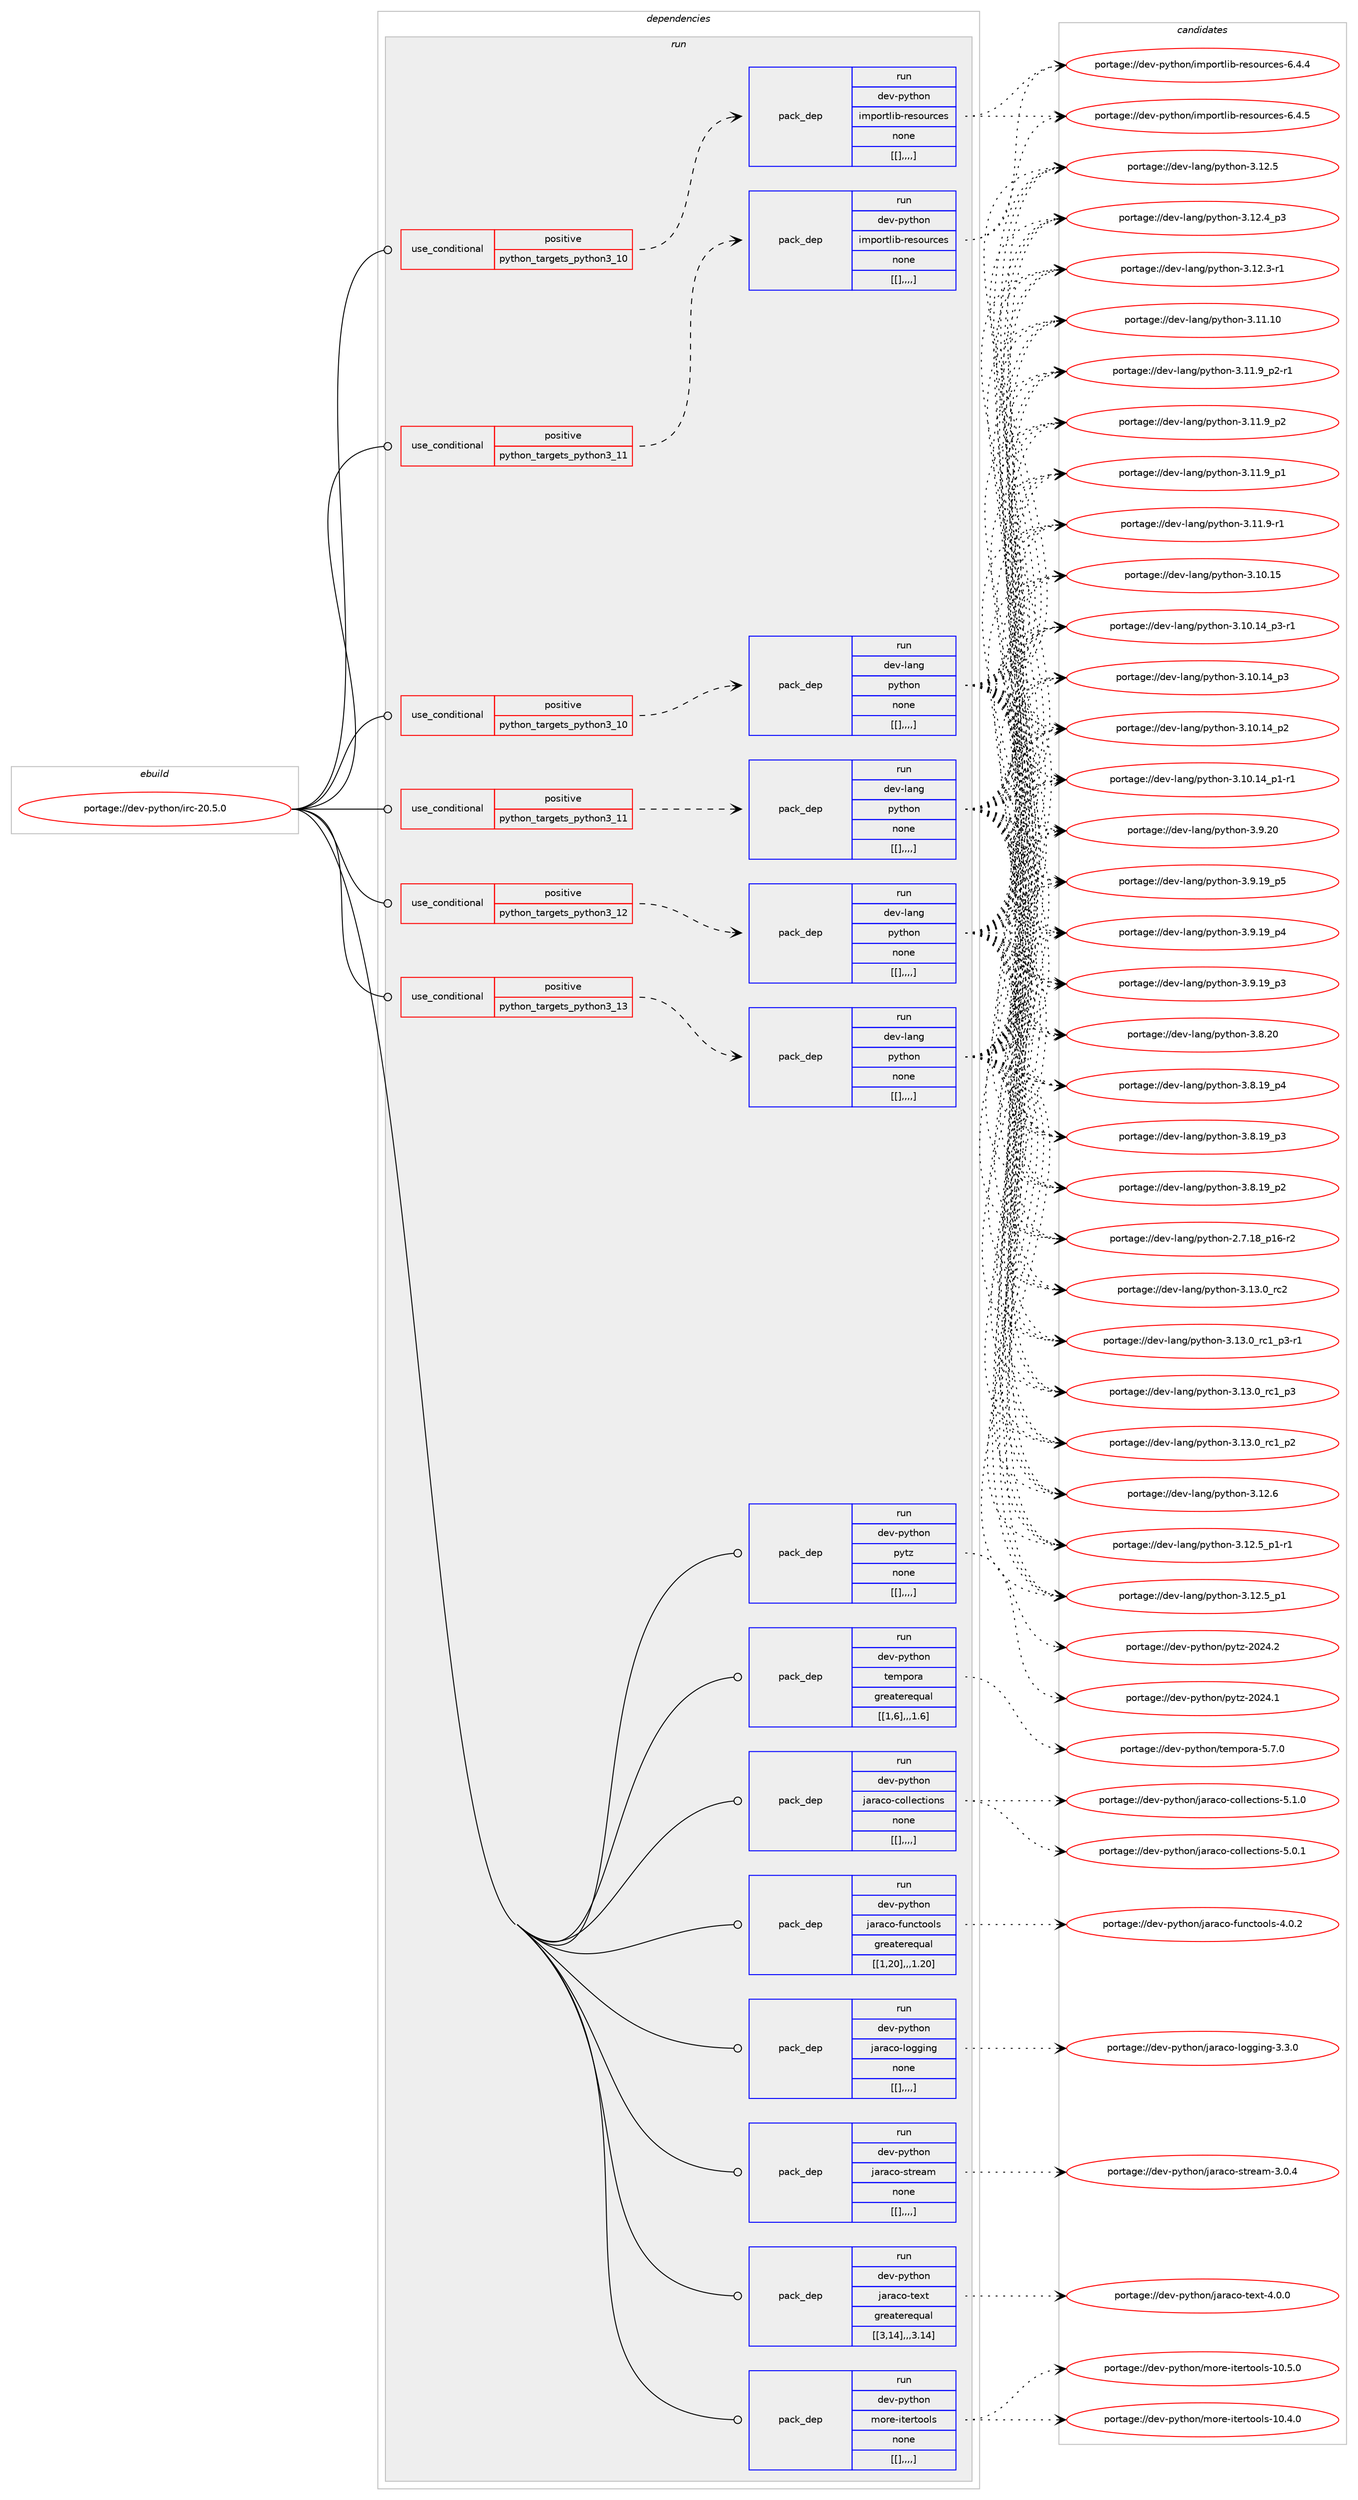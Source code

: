 digraph prolog {

# *************
# Graph options
# *************

newrank=true;
concentrate=true;
compound=true;
graph [rankdir=LR,fontname=Helvetica,fontsize=10,ranksep=1.5];#, ranksep=2.5, nodesep=0.2];
edge  [arrowhead=vee];
node  [fontname=Helvetica,fontsize=10];

# **********
# The ebuild
# **********

subgraph cluster_leftcol {
color=gray;
label=<<i>ebuild</i>>;
id [label="portage://dev-python/irc-20.5.0", color=red, width=4, href="../dev-python/irc-20.5.0.svg"];
}

# ****************
# The dependencies
# ****************

subgraph cluster_midcol {
color=gray;
label=<<i>dependencies</i>>;
subgraph cluster_compile {
fillcolor="#eeeeee";
style=filled;
label=<<i>compile</i>>;
}
subgraph cluster_compileandrun {
fillcolor="#eeeeee";
style=filled;
label=<<i>compile and run</i>>;
}
subgraph cluster_run {
fillcolor="#eeeeee";
style=filled;
label=<<i>run</i>>;
subgraph cond34381 {
dependency149714 [label=<<TABLE BORDER="0" CELLBORDER="1" CELLSPACING="0" CELLPADDING="4"><TR><TD ROWSPAN="3" CELLPADDING="10">use_conditional</TD></TR><TR><TD>positive</TD></TR><TR><TD>python_targets_python3_10</TD></TR></TABLE>>, shape=none, color=red];
subgraph pack114115 {
dependency149715 [label=<<TABLE BORDER="0" CELLBORDER="1" CELLSPACING="0" CELLPADDING="4" WIDTH="220"><TR><TD ROWSPAN="6" CELLPADDING="30">pack_dep</TD></TR><TR><TD WIDTH="110">run</TD></TR><TR><TD>dev-lang</TD></TR><TR><TD>python</TD></TR><TR><TD>none</TD></TR><TR><TD>[[],,,,]</TD></TR></TABLE>>, shape=none, color=blue];
}
dependency149714:e -> dependency149715:w [weight=20,style="dashed",arrowhead="vee"];
}
id:e -> dependency149714:w [weight=20,style="solid",arrowhead="odot"];
subgraph cond34382 {
dependency149716 [label=<<TABLE BORDER="0" CELLBORDER="1" CELLSPACING="0" CELLPADDING="4"><TR><TD ROWSPAN="3" CELLPADDING="10">use_conditional</TD></TR><TR><TD>positive</TD></TR><TR><TD>python_targets_python3_10</TD></TR></TABLE>>, shape=none, color=red];
subgraph pack114116 {
dependency149717 [label=<<TABLE BORDER="0" CELLBORDER="1" CELLSPACING="0" CELLPADDING="4" WIDTH="220"><TR><TD ROWSPAN="6" CELLPADDING="30">pack_dep</TD></TR><TR><TD WIDTH="110">run</TD></TR><TR><TD>dev-python</TD></TR><TR><TD>importlib-resources</TD></TR><TR><TD>none</TD></TR><TR><TD>[[],,,,]</TD></TR></TABLE>>, shape=none, color=blue];
}
dependency149716:e -> dependency149717:w [weight=20,style="dashed",arrowhead="vee"];
}
id:e -> dependency149716:w [weight=20,style="solid",arrowhead="odot"];
subgraph cond34383 {
dependency149718 [label=<<TABLE BORDER="0" CELLBORDER="1" CELLSPACING="0" CELLPADDING="4"><TR><TD ROWSPAN="3" CELLPADDING="10">use_conditional</TD></TR><TR><TD>positive</TD></TR><TR><TD>python_targets_python3_11</TD></TR></TABLE>>, shape=none, color=red];
subgraph pack114117 {
dependency149719 [label=<<TABLE BORDER="0" CELLBORDER="1" CELLSPACING="0" CELLPADDING="4" WIDTH="220"><TR><TD ROWSPAN="6" CELLPADDING="30">pack_dep</TD></TR><TR><TD WIDTH="110">run</TD></TR><TR><TD>dev-lang</TD></TR><TR><TD>python</TD></TR><TR><TD>none</TD></TR><TR><TD>[[],,,,]</TD></TR></TABLE>>, shape=none, color=blue];
}
dependency149718:e -> dependency149719:w [weight=20,style="dashed",arrowhead="vee"];
}
id:e -> dependency149718:w [weight=20,style="solid",arrowhead="odot"];
subgraph cond34384 {
dependency149720 [label=<<TABLE BORDER="0" CELLBORDER="1" CELLSPACING="0" CELLPADDING="4"><TR><TD ROWSPAN="3" CELLPADDING="10">use_conditional</TD></TR><TR><TD>positive</TD></TR><TR><TD>python_targets_python3_11</TD></TR></TABLE>>, shape=none, color=red];
subgraph pack114118 {
dependency149721 [label=<<TABLE BORDER="0" CELLBORDER="1" CELLSPACING="0" CELLPADDING="4" WIDTH="220"><TR><TD ROWSPAN="6" CELLPADDING="30">pack_dep</TD></TR><TR><TD WIDTH="110">run</TD></TR><TR><TD>dev-python</TD></TR><TR><TD>importlib-resources</TD></TR><TR><TD>none</TD></TR><TR><TD>[[],,,,]</TD></TR></TABLE>>, shape=none, color=blue];
}
dependency149720:e -> dependency149721:w [weight=20,style="dashed",arrowhead="vee"];
}
id:e -> dependency149720:w [weight=20,style="solid",arrowhead="odot"];
subgraph cond34385 {
dependency149722 [label=<<TABLE BORDER="0" CELLBORDER="1" CELLSPACING="0" CELLPADDING="4"><TR><TD ROWSPAN="3" CELLPADDING="10">use_conditional</TD></TR><TR><TD>positive</TD></TR><TR><TD>python_targets_python3_12</TD></TR></TABLE>>, shape=none, color=red];
subgraph pack114119 {
dependency149723 [label=<<TABLE BORDER="0" CELLBORDER="1" CELLSPACING="0" CELLPADDING="4" WIDTH="220"><TR><TD ROWSPAN="6" CELLPADDING="30">pack_dep</TD></TR><TR><TD WIDTH="110">run</TD></TR><TR><TD>dev-lang</TD></TR><TR><TD>python</TD></TR><TR><TD>none</TD></TR><TR><TD>[[],,,,]</TD></TR></TABLE>>, shape=none, color=blue];
}
dependency149722:e -> dependency149723:w [weight=20,style="dashed",arrowhead="vee"];
}
id:e -> dependency149722:w [weight=20,style="solid",arrowhead="odot"];
subgraph cond34386 {
dependency149724 [label=<<TABLE BORDER="0" CELLBORDER="1" CELLSPACING="0" CELLPADDING="4"><TR><TD ROWSPAN="3" CELLPADDING="10">use_conditional</TD></TR><TR><TD>positive</TD></TR><TR><TD>python_targets_python3_13</TD></TR></TABLE>>, shape=none, color=red];
subgraph pack114120 {
dependency149725 [label=<<TABLE BORDER="0" CELLBORDER="1" CELLSPACING="0" CELLPADDING="4" WIDTH="220"><TR><TD ROWSPAN="6" CELLPADDING="30">pack_dep</TD></TR><TR><TD WIDTH="110">run</TD></TR><TR><TD>dev-lang</TD></TR><TR><TD>python</TD></TR><TR><TD>none</TD></TR><TR><TD>[[],,,,]</TD></TR></TABLE>>, shape=none, color=blue];
}
dependency149724:e -> dependency149725:w [weight=20,style="dashed",arrowhead="vee"];
}
id:e -> dependency149724:w [weight=20,style="solid",arrowhead="odot"];
subgraph pack114121 {
dependency149726 [label=<<TABLE BORDER="0" CELLBORDER="1" CELLSPACING="0" CELLPADDING="4" WIDTH="220"><TR><TD ROWSPAN="6" CELLPADDING="30">pack_dep</TD></TR><TR><TD WIDTH="110">run</TD></TR><TR><TD>dev-python</TD></TR><TR><TD>jaraco-collections</TD></TR><TR><TD>none</TD></TR><TR><TD>[[],,,,]</TD></TR></TABLE>>, shape=none, color=blue];
}
id:e -> dependency149726:w [weight=20,style="solid",arrowhead="odot"];
subgraph pack114122 {
dependency149727 [label=<<TABLE BORDER="0" CELLBORDER="1" CELLSPACING="0" CELLPADDING="4" WIDTH="220"><TR><TD ROWSPAN="6" CELLPADDING="30">pack_dep</TD></TR><TR><TD WIDTH="110">run</TD></TR><TR><TD>dev-python</TD></TR><TR><TD>jaraco-functools</TD></TR><TR><TD>greaterequal</TD></TR><TR><TD>[[1,20],,,1.20]</TD></TR></TABLE>>, shape=none, color=blue];
}
id:e -> dependency149727:w [weight=20,style="solid",arrowhead="odot"];
subgraph pack114123 {
dependency149728 [label=<<TABLE BORDER="0" CELLBORDER="1" CELLSPACING="0" CELLPADDING="4" WIDTH="220"><TR><TD ROWSPAN="6" CELLPADDING="30">pack_dep</TD></TR><TR><TD WIDTH="110">run</TD></TR><TR><TD>dev-python</TD></TR><TR><TD>jaraco-logging</TD></TR><TR><TD>none</TD></TR><TR><TD>[[],,,,]</TD></TR></TABLE>>, shape=none, color=blue];
}
id:e -> dependency149728:w [weight=20,style="solid",arrowhead="odot"];
subgraph pack114124 {
dependency149729 [label=<<TABLE BORDER="0" CELLBORDER="1" CELLSPACING="0" CELLPADDING="4" WIDTH="220"><TR><TD ROWSPAN="6" CELLPADDING="30">pack_dep</TD></TR><TR><TD WIDTH="110">run</TD></TR><TR><TD>dev-python</TD></TR><TR><TD>jaraco-stream</TD></TR><TR><TD>none</TD></TR><TR><TD>[[],,,,]</TD></TR></TABLE>>, shape=none, color=blue];
}
id:e -> dependency149729:w [weight=20,style="solid",arrowhead="odot"];
subgraph pack114125 {
dependency149730 [label=<<TABLE BORDER="0" CELLBORDER="1" CELLSPACING="0" CELLPADDING="4" WIDTH="220"><TR><TD ROWSPAN="6" CELLPADDING="30">pack_dep</TD></TR><TR><TD WIDTH="110">run</TD></TR><TR><TD>dev-python</TD></TR><TR><TD>jaraco-text</TD></TR><TR><TD>greaterequal</TD></TR><TR><TD>[[3,14],,,3.14]</TD></TR></TABLE>>, shape=none, color=blue];
}
id:e -> dependency149730:w [weight=20,style="solid",arrowhead="odot"];
subgraph pack114126 {
dependency149731 [label=<<TABLE BORDER="0" CELLBORDER="1" CELLSPACING="0" CELLPADDING="4" WIDTH="220"><TR><TD ROWSPAN="6" CELLPADDING="30">pack_dep</TD></TR><TR><TD WIDTH="110">run</TD></TR><TR><TD>dev-python</TD></TR><TR><TD>more-itertools</TD></TR><TR><TD>none</TD></TR><TR><TD>[[],,,,]</TD></TR></TABLE>>, shape=none, color=blue];
}
id:e -> dependency149731:w [weight=20,style="solid",arrowhead="odot"];
subgraph pack114127 {
dependency149732 [label=<<TABLE BORDER="0" CELLBORDER="1" CELLSPACING="0" CELLPADDING="4" WIDTH="220"><TR><TD ROWSPAN="6" CELLPADDING="30">pack_dep</TD></TR><TR><TD WIDTH="110">run</TD></TR><TR><TD>dev-python</TD></TR><TR><TD>pytz</TD></TR><TR><TD>none</TD></TR><TR><TD>[[],,,,]</TD></TR></TABLE>>, shape=none, color=blue];
}
id:e -> dependency149732:w [weight=20,style="solid",arrowhead="odot"];
subgraph pack114128 {
dependency149733 [label=<<TABLE BORDER="0" CELLBORDER="1" CELLSPACING="0" CELLPADDING="4" WIDTH="220"><TR><TD ROWSPAN="6" CELLPADDING="30">pack_dep</TD></TR><TR><TD WIDTH="110">run</TD></TR><TR><TD>dev-python</TD></TR><TR><TD>tempora</TD></TR><TR><TD>greaterequal</TD></TR><TR><TD>[[1,6],,,1.6]</TD></TR></TABLE>>, shape=none, color=blue];
}
id:e -> dependency149733:w [weight=20,style="solid",arrowhead="odot"];
}
}

# **************
# The candidates
# **************

subgraph cluster_choices {
rank=same;
color=gray;
label=<<i>candidates</i>>;

subgraph choice114115 {
color=black;
nodesep=1;
choice10010111845108971101034711212111610411111045514649514648951149950 [label="portage://dev-lang/python-3.13.0_rc2", color=red, width=4,href="../dev-lang/python-3.13.0_rc2.svg"];
choice1001011184510897110103471121211161041111104551464951464895114994995112514511449 [label="portage://dev-lang/python-3.13.0_rc1_p3-r1", color=red, width=4,href="../dev-lang/python-3.13.0_rc1_p3-r1.svg"];
choice100101118451089711010347112121116104111110455146495146489511499499511251 [label="portage://dev-lang/python-3.13.0_rc1_p3", color=red, width=4,href="../dev-lang/python-3.13.0_rc1_p3.svg"];
choice100101118451089711010347112121116104111110455146495146489511499499511250 [label="portage://dev-lang/python-3.13.0_rc1_p2", color=red, width=4,href="../dev-lang/python-3.13.0_rc1_p2.svg"];
choice10010111845108971101034711212111610411111045514649504654 [label="portage://dev-lang/python-3.12.6", color=red, width=4,href="../dev-lang/python-3.12.6.svg"];
choice1001011184510897110103471121211161041111104551464950465395112494511449 [label="portage://dev-lang/python-3.12.5_p1-r1", color=red, width=4,href="../dev-lang/python-3.12.5_p1-r1.svg"];
choice100101118451089711010347112121116104111110455146495046539511249 [label="portage://dev-lang/python-3.12.5_p1", color=red, width=4,href="../dev-lang/python-3.12.5_p1.svg"];
choice10010111845108971101034711212111610411111045514649504653 [label="portage://dev-lang/python-3.12.5", color=red, width=4,href="../dev-lang/python-3.12.5.svg"];
choice100101118451089711010347112121116104111110455146495046529511251 [label="portage://dev-lang/python-3.12.4_p3", color=red, width=4,href="../dev-lang/python-3.12.4_p3.svg"];
choice100101118451089711010347112121116104111110455146495046514511449 [label="portage://dev-lang/python-3.12.3-r1", color=red, width=4,href="../dev-lang/python-3.12.3-r1.svg"];
choice1001011184510897110103471121211161041111104551464949464948 [label="portage://dev-lang/python-3.11.10", color=red, width=4,href="../dev-lang/python-3.11.10.svg"];
choice1001011184510897110103471121211161041111104551464949465795112504511449 [label="portage://dev-lang/python-3.11.9_p2-r1", color=red, width=4,href="../dev-lang/python-3.11.9_p2-r1.svg"];
choice100101118451089711010347112121116104111110455146494946579511250 [label="portage://dev-lang/python-3.11.9_p2", color=red, width=4,href="../dev-lang/python-3.11.9_p2.svg"];
choice100101118451089711010347112121116104111110455146494946579511249 [label="portage://dev-lang/python-3.11.9_p1", color=red, width=4,href="../dev-lang/python-3.11.9_p1.svg"];
choice100101118451089711010347112121116104111110455146494946574511449 [label="portage://dev-lang/python-3.11.9-r1", color=red, width=4,href="../dev-lang/python-3.11.9-r1.svg"];
choice1001011184510897110103471121211161041111104551464948464953 [label="portage://dev-lang/python-3.10.15", color=red, width=4,href="../dev-lang/python-3.10.15.svg"];
choice100101118451089711010347112121116104111110455146494846495295112514511449 [label="portage://dev-lang/python-3.10.14_p3-r1", color=red, width=4,href="../dev-lang/python-3.10.14_p3-r1.svg"];
choice10010111845108971101034711212111610411111045514649484649529511251 [label="portage://dev-lang/python-3.10.14_p3", color=red, width=4,href="../dev-lang/python-3.10.14_p3.svg"];
choice10010111845108971101034711212111610411111045514649484649529511250 [label="portage://dev-lang/python-3.10.14_p2", color=red, width=4,href="../dev-lang/python-3.10.14_p2.svg"];
choice100101118451089711010347112121116104111110455146494846495295112494511449 [label="portage://dev-lang/python-3.10.14_p1-r1", color=red, width=4,href="../dev-lang/python-3.10.14_p1-r1.svg"];
choice10010111845108971101034711212111610411111045514657465048 [label="portage://dev-lang/python-3.9.20", color=red, width=4,href="../dev-lang/python-3.9.20.svg"];
choice100101118451089711010347112121116104111110455146574649579511253 [label="portage://dev-lang/python-3.9.19_p5", color=red, width=4,href="../dev-lang/python-3.9.19_p5.svg"];
choice100101118451089711010347112121116104111110455146574649579511252 [label="portage://dev-lang/python-3.9.19_p4", color=red, width=4,href="../dev-lang/python-3.9.19_p4.svg"];
choice100101118451089711010347112121116104111110455146574649579511251 [label="portage://dev-lang/python-3.9.19_p3", color=red, width=4,href="../dev-lang/python-3.9.19_p3.svg"];
choice10010111845108971101034711212111610411111045514656465048 [label="portage://dev-lang/python-3.8.20", color=red, width=4,href="../dev-lang/python-3.8.20.svg"];
choice100101118451089711010347112121116104111110455146564649579511252 [label="portage://dev-lang/python-3.8.19_p4", color=red, width=4,href="../dev-lang/python-3.8.19_p4.svg"];
choice100101118451089711010347112121116104111110455146564649579511251 [label="portage://dev-lang/python-3.8.19_p3", color=red, width=4,href="../dev-lang/python-3.8.19_p3.svg"];
choice100101118451089711010347112121116104111110455146564649579511250 [label="portage://dev-lang/python-3.8.19_p2", color=red, width=4,href="../dev-lang/python-3.8.19_p2.svg"];
choice100101118451089711010347112121116104111110455046554649569511249544511450 [label="portage://dev-lang/python-2.7.18_p16-r2", color=red, width=4,href="../dev-lang/python-2.7.18_p16-r2.svg"];
dependency149715:e -> choice10010111845108971101034711212111610411111045514649514648951149950:w [style=dotted,weight="100"];
dependency149715:e -> choice1001011184510897110103471121211161041111104551464951464895114994995112514511449:w [style=dotted,weight="100"];
dependency149715:e -> choice100101118451089711010347112121116104111110455146495146489511499499511251:w [style=dotted,weight="100"];
dependency149715:e -> choice100101118451089711010347112121116104111110455146495146489511499499511250:w [style=dotted,weight="100"];
dependency149715:e -> choice10010111845108971101034711212111610411111045514649504654:w [style=dotted,weight="100"];
dependency149715:e -> choice1001011184510897110103471121211161041111104551464950465395112494511449:w [style=dotted,weight="100"];
dependency149715:e -> choice100101118451089711010347112121116104111110455146495046539511249:w [style=dotted,weight="100"];
dependency149715:e -> choice10010111845108971101034711212111610411111045514649504653:w [style=dotted,weight="100"];
dependency149715:e -> choice100101118451089711010347112121116104111110455146495046529511251:w [style=dotted,weight="100"];
dependency149715:e -> choice100101118451089711010347112121116104111110455146495046514511449:w [style=dotted,weight="100"];
dependency149715:e -> choice1001011184510897110103471121211161041111104551464949464948:w [style=dotted,weight="100"];
dependency149715:e -> choice1001011184510897110103471121211161041111104551464949465795112504511449:w [style=dotted,weight="100"];
dependency149715:e -> choice100101118451089711010347112121116104111110455146494946579511250:w [style=dotted,weight="100"];
dependency149715:e -> choice100101118451089711010347112121116104111110455146494946579511249:w [style=dotted,weight="100"];
dependency149715:e -> choice100101118451089711010347112121116104111110455146494946574511449:w [style=dotted,weight="100"];
dependency149715:e -> choice1001011184510897110103471121211161041111104551464948464953:w [style=dotted,weight="100"];
dependency149715:e -> choice100101118451089711010347112121116104111110455146494846495295112514511449:w [style=dotted,weight="100"];
dependency149715:e -> choice10010111845108971101034711212111610411111045514649484649529511251:w [style=dotted,weight="100"];
dependency149715:e -> choice10010111845108971101034711212111610411111045514649484649529511250:w [style=dotted,weight="100"];
dependency149715:e -> choice100101118451089711010347112121116104111110455146494846495295112494511449:w [style=dotted,weight="100"];
dependency149715:e -> choice10010111845108971101034711212111610411111045514657465048:w [style=dotted,weight="100"];
dependency149715:e -> choice100101118451089711010347112121116104111110455146574649579511253:w [style=dotted,weight="100"];
dependency149715:e -> choice100101118451089711010347112121116104111110455146574649579511252:w [style=dotted,weight="100"];
dependency149715:e -> choice100101118451089711010347112121116104111110455146574649579511251:w [style=dotted,weight="100"];
dependency149715:e -> choice10010111845108971101034711212111610411111045514656465048:w [style=dotted,weight="100"];
dependency149715:e -> choice100101118451089711010347112121116104111110455146564649579511252:w [style=dotted,weight="100"];
dependency149715:e -> choice100101118451089711010347112121116104111110455146564649579511251:w [style=dotted,weight="100"];
dependency149715:e -> choice100101118451089711010347112121116104111110455146564649579511250:w [style=dotted,weight="100"];
dependency149715:e -> choice100101118451089711010347112121116104111110455046554649569511249544511450:w [style=dotted,weight="100"];
}
subgraph choice114116 {
color=black;
nodesep=1;
choice1001011184511212111610411111047105109112111114116108105984511410111511111711499101115455446524653 [label="portage://dev-python/importlib-resources-6.4.5", color=red, width=4,href="../dev-python/importlib-resources-6.4.5.svg"];
choice1001011184511212111610411111047105109112111114116108105984511410111511111711499101115455446524652 [label="portage://dev-python/importlib-resources-6.4.4", color=red, width=4,href="../dev-python/importlib-resources-6.4.4.svg"];
dependency149717:e -> choice1001011184511212111610411111047105109112111114116108105984511410111511111711499101115455446524653:w [style=dotted,weight="100"];
dependency149717:e -> choice1001011184511212111610411111047105109112111114116108105984511410111511111711499101115455446524652:w [style=dotted,weight="100"];
}
subgraph choice114117 {
color=black;
nodesep=1;
choice10010111845108971101034711212111610411111045514649514648951149950 [label="portage://dev-lang/python-3.13.0_rc2", color=red, width=4,href="../dev-lang/python-3.13.0_rc2.svg"];
choice1001011184510897110103471121211161041111104551464951464895114994995112514511449 [label="portage://dev-lang/python-3.13.0_rc1_p3-r1", color=red, width=4,href="../dev-lang/python-3.13.0_rc1_p3-r1.svg"];
choice100101118451089711010347112121116104111110455146495146489511499499511251 [label="portage://dev-lang/python-3.13.0_rc1_p3", color=red, width=4,href="../dev-lang/python-3.13.0_rc1_p3.svg"];
choice100101118451089711010347112121116104111110455146495146489511499499511250 [label="portage://dev-lang/python-3.13.0_rc1_p2", color=red, width=4,href="../dev-lang/python-3.13.0_rc1_p2.svg"];
choice10010111845108971101034711212111610411111045514649504654 [label="portage://dev-lang/python-3.12.6", color=red, width=4,href="../dev-lang/python-3.12.6.svg"];
choice1001011184510897110103471121211161041111104551464950465395112494511449 [label="portage://dev-lang/python-3.12.5_p1-r1", color=red, width=4,href="../dev-lang/python-3.12.5_p1-r1.svg"];
choice100101118451089711010347112121116104111110455146495046539511249 [label="portage://dev-lang/python-3.12.5_p1", color=red, width=4,href="../dev-lang/python-3.12.5_p1.svg"];
choice10010111845108971101034711212111610411111045514649504653 [label="portage://dev-lang/python-3.12.5", color=red, width=4,href="../dev-lang/python-3.12.5.svg"];
choice100101118451089711010347112121116104111110455146495046529511251 [label="portage://dev-lang/python-3.12.4_p3", color=red, width=4,href="../dev-lang/python-3.12.4_p3.svg"];
choice100101118451089711010347112121116104111110455146495046514511449 [label="portage://dev-lang/python-3.12.3-r1", color=red, width=4,href="../dev-lang/python-3.12.3-r1.svg"];
choice1001011184510897110103471121211161041111104551464949464948 [label="portage://dev-lang/python-3.11.10", color=red, width=4,href="../dev-lang/python-3.11.10.svg"];
choice1001011184510897110103471121211161041111104551464949465795112504511449 [label="portage://dev-lang/python-3.11.9_p2-r1", color=red, width=4,href="../dev-lang/python-3.11.9_p2-r1.svg"];
choice100101118451089711010347112121116104111110455146494946579511250 [label="portage://dev-lang/python-3.11.9_p2", color=red, width=4,href="../dev-lang/python-3.11.9_p2.svg"];
choice100101118451089711010347112121116104111110455146494946579511249 [label="portage://dev-lang/python-3.11.9_p1", color=red, width=4,href="../dev-lang/python-3.11.9_p1.svg"];
choice100101118451089711010347112121116104111110455146494946574511449 [label="portage://dev-lang/python-3.11.9-r1", color=red, width=4,href="../dev-lang/python-3.11.9-r1.svg"];
choice1001011184510897110103471121211161041111104551464948464953 [label="portage://dev-lang/python-3.10.15", color=red, width=4,href="../dev-lang/python-3.10.15.svg"];
choice100101118451089711010347112121116104111110455146494846495295112514511449 [label="portage://dev-lang/python-3.10.14_p3-r1", color=red, width=4,href="../dev-lang/python-3.10.14_p3-r1.svg"];
choice10010111845108971101034711212111610411111045514649484649529511251 [label="portage://dev-lang/python-3.10.14_p3", color=red, width=4,href="../dev-lang/python-3.10.14_p3.svg"];
choice10010111845108971101034711212111610411111045514649484649529511250 [label="portage://dev-lang/python-3.10.14_p2", color=red, width=4,href="../dev-lang/python-3.10.14_p2.svg"];
choice100101118451089711010347112121116104111110455146494846495295112494511449 [label="portage://dev-lang/python-3.10.14_p1-r1", color=red, width=4,href="../dev-lang/python-3.10.14_p1-r1.svg"];
choice10010111845108971101034711212111610411111045514657465048 [label="portage://dev-lang/python-3.9.20", color=red, width=4,href="../dev-lang/python-3.9.20.svg"];
choice100101118451089711010347112121116104111110455146574649579511253 [label="portage://dev-lang/python-3.9.19_p5", color=red, width=4,href="../dev-lang/python-3.9.19_p5.svg"];
choice100101118451089711010347112121116104111110455146574649579511252 [label="portage://dev-lang/python-3.9.19_p4", color=red, width=4,href="../dev-lang/python-3.9.19_p4.svg"];
choice100101118451089711010347112121116104111110455146574649579511251 [label="portage://dev-lang/python-3.9.19_p3", color=red, width=4,href="../dev-lang/python-3.9.19_p3.svg"];
choice10010111845108971101034711212111610411111045514656465048 [label="portage://dev-lang/python-3.8.20", color=red, width=4,href="../dev-lang/python-3.8.20.svg"];
choice100101118451089711010347112121116104111110455146564649579511252 [label="portage://dev-lang/python-3.8.19_p4", color=red, width=4,href="../dev-lang/python-3.8.19_p4.svg"];
choice100101118451089711010347112121116104111110455146564649579511251 [label="portage://dev-lang/python-3.8.19_p3", color=red, width=4,href="../dev-lang/python-3.8.19_p3.svg"];
choice100101118451089711010347112121116104111110455146564649579511250 [label="portage://dev-lang/python-3.8.19_p2", color=red, width=4,href="../dev-lang/python-3.8.19_p2.svg"];
choice100101118451089711010347112121116104111110455046554649569511249544511450 [label="portage://dev-lang/python-2.7.18_p16-r2", color=red, width=4,href="../dev-lang/python-2.7.18_p16-r2.svg"];
dependency149719:e -> choice10010111845108971101034711212111610411111045514649514648951149950:w [style=dotted,weight="100"];
dependency149719:e -> choice1001011184510897110103471121211161041111104551464951464895114994995112514511449:w [style=dotted,weight="100"];
dependency149719:e -> choice100101118451089711010347112121116104111110455146495146489511499499511251:w [style=dotted,weight="100"];
dependency149719:e -> choice100101118451089711010347112121116104111110455146495146489511499499511250:w [style=dotted,weight="100"];
dependency149719:e -> choice10010111845108971101034711212111610411111045514649504654:w [style=dotted,weight="100"];
dependency149719:e -> choice1001011184510897110103471121211161041111104551464950465395112494511449:w [style=dotted,weight="100"];
dependency149719:e -> choice100101118451089711010347112121116104111110455146495046539511249:w [style=dotted,weight="100"];
dependency149719:e -> choice10010111845108971101034711212111610411111045514649504653:w [style=dotted,weight="100"];
dependency149719:e -> choice100101118451089711010347112121116104111110455146495046529511251:w [style=dotted,weight="100"];
dependency149719:e -> choice100101118451089711010347112121116104111110455146495046514511449:w [style=dotted,weight="100"];
dependency149719:e -> choice1001011184510897110103471121211161041111104551464949464948:w [style=dotted,weight="100"];
dependency149719:e -> choice1001011184510897110103471121211161041111104551464949465795112504511449:w [style=dotted,weight="100"];
dependency149719:e -> choice100101118451089711010347112121116104111110455146494946579511250:w [style=dotted,weight="100"];
dependency149719:e -> choice100101118451089711010347112121116104111110455146494946579511249:w [style=dotted,weight="100"];
dependency149719:e -> choice100101118451089711010347112121116104111110455146494946574511449:w [style=dotted,weight="100"];
dependency149719:e -> choice1001011184510897110103471121211161041111104551464948464953:w [style=dotted,weight="100"];
dependency149719:e -> choice100101118451089711010347112121116104111110455146494846495295112514511449:w [style=dotted,weight="100"];
dependency149719:e -> choice10010111845108971101034711212111610411111045514649484649529511251:w [style=dotted,weight="100"];
dependency149719:e -> choice10010111845108971101034711212111610411111045514649484649529511250:w [style=dotted,weight="100"];
dependency149719:e -> choice100101118451089711010347112121116104111110455146494846495295112494511449:w [style=dotted,weight="100"];
dependency149719:e -> choice10010111845108971101034711212111610411111045514657465048:w [style=dotted,weight="100"];
dependency149719:e -> choice100101118451089711010347112121116104111110455146574649579511253:w [style=dotted,weight="100"];
dependency149719:e -> choice100101118451089711010347112121116104111110455146574649579511252:w [style=dotted,weight="100"];
dependency149719:e -> choice100101118451089711010347112121116104111110455146574649579511251:w [style=dotted,weight="100"];
dependency149719:e -> choice10010111845108971101034711212111610411111045514656465048:w [style=dotted,weight="100"];
dependency149719:e -> choice100101118451089711010347112121116104111110455146564649579511252:w [style=dotted,weight="100"];
dependency149719:e -> choice100101118451089711010347112121116104111110455146564649579511251:w [style=dotted,weight="100"];
dependency149719:e -> choice100101118451089711010347112121116104111110455146564649579511250:w [style=dotted,weight="100"];
dependency149719:e -> choice100101118451089711010347112121116104111110455046554649569511249544511450:w [style=dotted,weight="100"];
}
subgraph choice114118 {
color=black;
nodesep=1;
choice1001011184511212111610411111047105109112111114116108105984511410111511111711499101115455446524653 [label="portage://dev-python/importlib-resources-6.4.5", color=red, width=4,href="../dev-python/importlib-resources-6.4.5.svg"];
choice1001011184511212111610411111047105109112111114116108105984511410111511111711499101115455446524652 [label="portage://dev-python/importlib-resources-6.4.4", color=red, width=4,href="../dev-python/importlib-resources-6.4.4.svg"];
dependency149721:e -> choice1001011184511212111610411111047105109112111114116108105984511410111511111711499101115455446524653:w [style=dotted,weight="100"];
dependency149721:e -> choice1001011184511212111610411111047105109112111114116108105984511410111511111711499101115455446524652:w [style=dotted,weight="100"];
}
subgraph choice114119 {
color=black;
nodesep=1;
choice10010111845108971101034711212111610411111045514649514648951149950 [label="portage://dev-lang/python-3.13.0_rc2", color=red, width=4,href="../dev-lang/python-3.13.0_rc2.svg"];
choice1001011184510897110103471121211161041111104551464951464895114994995112514511449 [label="portage://dev-lang/python-3.13.0_rc1_p3-r1", color=red, width=4,href="../dev-lang/python-3.13.0_rc1_p3-r1.svg"];
choice100101118451089711010347112121116104111110455146495146489511499499511251 [label="portage://dev-lang/python-3.13.0_rc1_p3", color=red, width=4,href="../dev-lang/python-3.13.0_rc1_p3.svg"];
choice100101118451089711010347112121116104111110455146495146489511499499511250 [label="portage://dev-lang/python-3.13.0_rc1_p2", color=red, width=4,href="../dev-lang/python-3.13.0_rc1_p2.svg"];
choice10010111845108971101034711212111610411111045514649504654 [label="portage://dev-lang/python-3.12.6", color=red, width=4,href="../dev-lang/python-3.12.6.svg"];
choice1001011184510897110103471121211161041111104551464950465395112494511449 [label="portage://dev-lang/python-3.12.5_p1-r1", color=red, width=4,href="../dev-lang/python-3.12.5_p1-r1.svg"];
choice100101118451089711010347112121116104111110455146495046539511249 [label="portage://dev-lang/python-3.12.5_p1", color=red, width=4,href="../dev-lang/python-3.12.5_p1.svg"];
choice10010111845108971101034711212111610411111045514649504653 [label="portage://dev-lang/python-3.12.5", color=red, width=4,href="../dev-lang/python-3.12.5.svg"];
choice100101118451089711010347112121116104111110455146495046529511251 [label="portage://dev-lang/python-3.12.4_p3", color=red, width=4,href="../dev-lang/python-3.12.4_p3.svg"];
choice100101118451089711010347112121116104111110455146495046514511449 [label="portage://dev-lang/python-3.12.3-r1", color=red, width=4,href="../dev-lang/python-3.12.3-r1.svg"];
choice1001011184510897110103471121211161041111104551464949464948 [label="portage://dev-lang/python-3.11.10", color=red, width=4,href="../dev-lang/python-3.11.10.svg"];
choice1001011184510897110103471121211161041111104551464949465795112504511449 [label="portage://dev-lang/python-3.11.9_p2-r1", color=red, width=4,href="../dev-lang/python-3.11.9_p2-r1.svg"];
choice100101118451089711010347112121116104111110455146494946579511250 [label="portage://dev-lang/python-3.11.9_p2", color=red, width=4,href="../dev-lang/python-3.11.9_p2.svg"];
choice100101118451089711010347112121116104111110455146494946579511249 [label="portage://dev-lang/python-3.11.9_p1", color=red, width=4,href="../dev-lang/python-3.11.9_p1.svg"];
choice100101118451089711010347112121116104111110455146494946574511449 [label="portage://dev-lang/python-3.11.9-r1", color=red, width=4,href="../dev-lang/python-3.11.9-r1.svg"];
choice1001011184510897110103471121211161041111104551464948464953 [label="portage://dev-lang/python-3.10.15", color=red, width=4,href="../dev-lang/python-3.10.15.svg"];
choice100101118451089711010347112121116104111110455146494846495295112514511449 [label="portage://dev-lang/python-3.10.14_p3-r1", color=red, width=4,href="../dev-lang/python-3.10.14_p3-r1.svg"];
choice10010111845108971101034711212111610411111045514649484649529511251 [label="portage://dev-lang/python-3.10.14_p3", color=red, width=4,href="../dev-lang/python-3.10.14_p3.svg"];
choice10010111845108971101034711212111610411111045514649484649529511250 [label="portage://dev-lang/python-3.10.14_p2", color=red, width=4,href="../dev-lang/python-3.10.14_p2.svg"];
choice100101118451089711010347112121116104111110455146494846495295112494511449 [label="portage://dev-lang/python-3.10.14_p1-r1", color=red, width=4,href="../dev-lang/python-3.10.14_p1-r1.svg"];
choice10010111845108971101034711212111610411111045514657465048 [label="portage://dev-lang/python-3.9.20", color=red, width=4,href="../dev-lang/python-3.9.20.svg"];
choice100101118451089711010347112121116104111110455146574649579511253 [label="portage://dev-lang/python-3.9.19_p5", color=red, width=4,href="../dev-lang/python-3.9.19_p5.svg"];
choice100101118451089711010347112121116104111110455146574649579511252 [label="portage://dev-lang/python-3.9.19_p4", color=red, width=4,href="../dev-lang/python-3.9.19_p4.svg"];
choice100101118451089711010347112121116104111110455146574649579511251 [label="portage://dev-lang/python-3.9.19_p3", color=red, width=4,href="../dev-lang/python-3.9.19_p3.svg"];
choice10010111845108971101034711212111610411111045514656465048 [label="portage://dev-lang/python-3.8.20", color=red, width=4,href="../dev-lang/python-3.8.20.svg"];
choice100101118451089711010347112121116104111110455146564649579511252 [label="portage://dev-lang/python-3.8.19_p4", color=red, width=4,href="../dev-lang/python-3.8.19_p4.svg"];
choice100101118451089711010347112121116104111110455146564649579511251 [label="portage://dev-lang/python-3.8.19_p3", color=red, width=4,href="../dev-lang/python-3.8.19_p3.svg"];
choice100101118451089711010347112121116104111110455146564649579511250 [label="portage://dev-lang/python-3.8.19_p2", color=red, width=4,href="../dev-lang/python-3.8.19_p2.svg"];
choice100101118451089711010347112121116104111110455046554649569511249544511450 [label="portage://dev-lang/python-2.7.18_p16-r2", color=red, width=4,href="../dev-lang/python-2.7.18_p16-r2.svg"];
dependency149723:e -> choice10010111845108971101034711212111610411111045514649514648951149950:w [style=dotted,weight="100"];
dependency149723:e -> choice1001011184510897110103471121211161041111104551464951464895114994995112514511449:w [style=dotted,weight="100"];
dependency149723:e -> choice100101118451089711010347112121116104111110455146495146489511499499511251:w [style=dotted,weight="100"];
dependency149723:e -> choice100101118451089711010347112121116104111110455146495146489511499499511250:w [style=dotted,weight="100"];
dependency149723:e -> choice10010111845108971101034711212111610411111045514649504654:w [style=dotted,weight="100"];
dependency149723:e -> choice1001011184510897110103471121211161041111104551464950465395112494511449:w [style=dotted,weight="100"];
dependency149723:e -> choice100101118451089711010347112121116104111110455146495046539511249:w [style=dotted,weight="100"];
dependency149723:e -> choice10010111845108971101034711212111610411111045514649504653:w [style=dotted,weight="100"];
dependency149723:e -> choice100101118451089711010347112121116104111110455146495046529511251:w [style=dotted,weight="100"];
dependency149723:e -> choice100101118451089711010347112121116104111110455146495046514511449:w [style=dotted,weight="100"];
dependency149723:e -> choice1001011184510897110103471121211161041111104551464949464948:w [style=dotted,weight="100"];
dependency149723:e -> choice1001011184510897110103471121211161041111104551464949465795112504511449:w [style=dotted,weight="100"];
dependency149723:e -> choice100101118451089711010347112121116104111110455146494946579511250:w [style=dotted,weight="100"];
dependency149723:e -> choice100101118451089711010347112121116104111110455146494946579511249:w [style=dotted,weight="100"];
dependency149723:e -> choice100101118451089711010347112121116104111110455146494946574511449:w [style=dotted,weight="100"];
dependency149723:e -> choice1001011184510897110103471121211161041111104551464948464953:w [style=dotted,weight="100"];
dependency149723:e -> choice100101118451089711010347112121116104111110455146494846495295112514511449:w [style=dotted,weight="100"];
dependency149723:e -> choice10010111845108971101034711212111610411111045514649484649529511251:w [style=dotted,weight="100"];
dependency149723:e -> choice10010111845108971101034711212111610411111045514649484649529511250:w [style=dotted,weight="100"];
dependency149723:e -> choice100101118451089711010347112121116104111110455146494846495295112494511449:w [style=dotted,weight="100"];
dependency149723:e -> choice10010111845108971101034711212111610411111045514657465048:w [style=dotted,weight="100"];
dependency149723:e -> choice100101118451089711010347112121116104111110455146574649579511253:w [style=dotted,weight="100"];
dependency149723:e -> choice100101118451089711010347112121116104111110455146574649579511252:w [style=dotted,weight="100"];
dependency149723:e -> choice100101118451089711010347112121116104111110455146574649579511251:w [style=dotted,weight="100"];
dependency149723:e -> choice10010111845108971101034711212111610411111045514656465048:w [style=dotted,weight="100"];
dependency149723:e -> choice100101118451089711010347112121116104111110455146564649579511252:w [style=dotted,weight="100"];
dependency149723:e -> choice100101118451089711010347112121116104111110455146564649579511251:w [style=dotted,weight="100"];
dependency149723:e -> choice100101118451089711010347112121116104111110455146564649579511250:w [style=dotted,weight="100"];
dependency149723:e -> choice100101118451089711010347112121116104111110455046554649569511249544511450:w [style=dotted,weight="100"];
}
subgraph choice114120 {
color=black;
nodesep=1;
choice10010111845108971101034711212111610411111045514649514648951149950 [label="portage://dev-lang/python-3.13.0_rc2", color=red, width=4,href="../dev-lang/python-3.13.0_rc2.svg"];
choice1001011184510897110103471121211161041111104551464951464895114994995112514511449 [label="portage://dev-lang/python-3.13.0_rc1_p3-r1", color=red, width=4,href="../dev-lang/python-3.13.0_rc1_p3-r1.svg"];
choice100101118451089711010347112121116104111110455146495146489511499499511251 [label="portage://dev-lang/python-3.13.0_rc1_p3", color=red, width=4,href="../dev-lang/python-3.13.0_rc1_p3.svg"];
choice100101118451089711010347112121116104111110455146495146489511499499511250 [label="portage://dev-lang/python-3.13.0_rc1_p2", color=red, width=4,href="../dev-lang/python-3.13.0_rc1_p2.svg"];
choice10010111845108971101034711212111610411111045514649504654 [label="portage://dev-lang/python-3.12.6", color=red, width=4,href="../dev-lang/python-3.12.6.svg"];
choice1001011184510897110103471121211161041111104551464950465395112494511449 [label="portage://dev-lang/python-3.12.5_p1-r1", color=red, width=4,href="../dev-lang/python-3.12.5_p1-r1.svg"];
choice100101118451089711010347112121116104111110455146495046539511249 [label="portage://dev-lang/python-3.12.5_p1", color=red, width=4,href="../dev-lang/python-3.12.5_p1.svg"];
choice10010111845108971101034711212111610411111045514649504653 [label="portage://dev-lang/python-3.12.5", color=red, width=4,href="../dev-lang/python-3.12.5.svg"];
choice100101118451089711010347112121116104111110455146495046529511251 [label="portage://dev-lang/python-3.12.4_p3", color=red, width=4,href="../dev-lang/python-3.12.4_p3.svg"];
choice100101118451089711010347112121116104111110455146495046514511449 [label="portage://dev-lang/python-3.12.3-r1", color=red, width=4,href="../dev-lang/python-3.12.3-r1.svg"];
choice1001011184510897110103471121211161041111104551464949464948 [label="portage://dev-lang/python-3.11.10", color=red, width=4,href="../dev-lang/python-3.11.10.svg"];
choice1001011184510897110103471121211161041111104551464949465795112504511449 [label="portage://dev-lang/python-3.11.9_p2-r1", color=red, width=4,href="../dev-lang/python-3.11.9_p2-r1.svg"];
choice100101118451089711010347112121116104111110455146494946579511250 [label="portage://dev-lang/python-3.11.9_p2", color=red, width=4,href="../dev-lang/python-3.11.9_p2.svg"];
choice100101118451089711010347112121116104111110455146494946579511249 [label="portage://dev-lang/python-3.11.9_p1", color=red, width=4,href="../dev-lang/python-3.11.9_p1.svg"];
choice100101118451089711010347112121116104111110455146494946574511449 [label="portage://dev-lang/python-3.11.9-r1", color=red, width=4,href="../dev-lang/python-3.11.9-r1.svg"];
choice1001011184510897110103471121211161041111104551464948464953 [label="portage://dev-lang/python-3.10.15", color=red, width=4,href="../dev-lang/python-3.10.15.svg"];
choice100101118451089711010347112121116104111110455146494846495295112514511449 [label="portage://dev-lang/python-3.10.14_p3-r1", color=red, width=4,href="../dev-lang/python-3.10.14_p3-r1.svg"];
choice10010111845108971101034711212111610411111045514649484649529511251 [label="portage://dev-lang/python-3.10.14_p3", color=red, width=4,href="../dev-lang/python-3.10.14_p3.svg"];
choice10010111845108971101034711212111610411111045514649484649529511250 [label="portage://dev-lang/python-3.10.14_p2", color=red, width=4,href="../dev-lang/python-3.10.14_p2.svg"];
choice100101118451089711010347112121116104111110455146494846495295112494511449 [label="portage://dev-lang/python-3.10.14_p1-r1", color=red, width=4,href="../dev-lang/python-3.10.14_p1-r1.svg"];
choice10010111845108971101034711212111610411111045514657465048 [label="portage://dev-lang/python-3.9.20", color=red, width=4,href="../dev-lang/python-3.9.20.svg"];
choice100101118451089711010347112121116104111110455146574649579511253 [label="portage://dev-lang/python-3.9.19_p5", color=red, width=4,href="../dev-lang/python-3.9.19_p5.svg"];
choice100101118451089711010347112121116104111110455146574649579511252 [label="portage://dev-lang/python-3.9.19_p4", color=red, width=4,href="../dev-lang/python-3.9.19_p4.svg"];
choice100101118451089711010347112121116104111110455146574649579511251 [label="portage://dev-lang/python-3.9.19_p3", color=red, width=4,href="../dev-lang/python-3.9.19_p3.svg"];
choice10010111845108971101034711212111610411111045514656465048 [label="portage://dev-lang/python-3.8.20", color=red, width=4,href="../dev-lang/python-3.8.20.svg"];
choice100101118451089711010347112121116104111110455146564649579511252 [label="portage://dev-lang/python-3.8.19_p4", color=red, width=4,href="../dev-lang/python-3.8.19_p4.svg"];
choice100101118451089711010347112121116104111110455146564649579511251 [label="portage://dev-lang/python-3.8.19_p3", color=red, width=4,href="../dev-lang/python-3.8.19_p3.svg"];
choice100101118451089711010347112121116104111110455146564649579511250 [label="portage://dev-lang/python-3.8.19_p2", color=red, width=4,href="../dev-lang/python-3.8.19_p2.svg"];
choice100101118451089711010347112121116104111110455046554649569511249544511450 [label="portage://dev-lang/python-2.7.18_p16-r2", color=red, width=4,href="../dev-lang/python-2.7.18_p16-r2.svg"];
dependency149725:e -> choice10010111845108971101034711212111610411111045514649514648951149950:w [style=dotted,weight="100"];
dependency149725:e -> choice1001011184510897110103471121211161041111104551464951464895114994995112514511449:w [style=dotted,weight="100"];
dependency149725:e -> choice100101118451089711010347112121116104111110455146495146489511499499511251:w [style=dotted,weight="100"];
dependency149725:e -> choice100101118451089711010347112121116104111110455146495146489511499499511250:w [style=dotted,weight="100"];
dependency149725:e -> choice10010111845108971101034711212111610411111045514649504654:w [style=dotted,weight="100"];
dependency149725:e -> choice1001011184510897110103471121211161041111104551464950465395112494511449:w [style=dotted,weight="100"];
dependency149725:e -> choice100101118451089711010347112121116104111110455146495046539511249:w [style=dotted,weight="100"];
dependency149725:e -> choice10010111845108971101034711212111610411111045514649504653:w [style=dotted,weight="100"];
dependency149725:e -> choice100101118451089711010347112121116104111110455146495046529511251:w [style=dotted,weight="100"];
dependency149725:e -> choice100101118451089711010347112121116104111110455146495046514511449:w [style=dotted,weight="100"];
dependency149725:e -> choice1001011184510897110103471121211161041111104551464949464948:w [style=dotted,weight="100"];
dependency149725:e -> choice1001011184510897110103471121211161041111104551464949465795112504511449:w [style=dotted,weight="100"];
dependency149725:e -> choice100101118451089711010347112121116104111110455146494946579511250:w [style=dotted,weight="100"];
dependency149725:e -> choice100101118451089711010347112121116104111110455146494946579511249:w [style=dotted,weight="100"];
dependency149725:e -> choice100101118451089711010347112121116104111110455146494946574511449:w [style=dotted,weight="100"];
dependency149725:e -> choice1001011184510897110103471121211161041111104551464948464953:w [style=dotted,weight="100"];
dependency149725:e -> choice100101118451089711010347112121116104111110455146494846495295112514511449:w [style=dotted,weight="100"];
dependency149725:e -> choice10010111845108971101034711212111610411111045514649484649529511251:w [style=dotted,weight="100"];
dependency149725:e -> choice10010111845108971101034711212111610411111045514649484649529511250:w [style=dotted,weight="100"];
dependency149725:e -> choice100101118451089711010347112121116104111110455146494846495295112494511449:w [style=dotted,weight="100"];
dependency149725:e -> choice10010111845108971101034711212111610411111045514657465048:w [style=dotted,weight="100"];
dependency149725:e -> choice100101118451089711010347112121116104111110455146574649579511253:w [style=dotted,weight="100"];
dependency149725:e -> choice100101118451089711010347112121116104111110455146574649579511252:w [style=dotted,weight="100"];
dependency149725:e -> choice100101118451089711010347112121116104111110455146574649579511251:w [style=dotted,weight="100"];
dependency149725:e -> choice10010111845108971101034711212111610411111045514656465048:w [style=dotted,weight="100"];
dependency149725:e -> choice100101118451089711010347112121116104111110455146564649579511252:w [style=dotted,weight="100"];
dependency149725:e -> choice100101118451089711010347112121116104111110455146564649579511251:w [style=dotted,weight="100"];
dependency149725:e -> choice100101118451089711010347112121116104111110455146564649579511250:w [style=dotted,weight="100"];
dependency149725:e -> choice100101118451089711010347112121116104111110455046554649569511249544511450:w [style=dotted,weight="100"];
}
subgraph choice114121 {
color=black;
nodesep=1;
choice1001011184511212111610411111047106971149799111459911110810810199116105111110115455346494648 [label="portage://dev-python/jaraco-collections-5.1.0", color=red, width=4,href="../dev-python/jaraco-collections-5.1.0.svg"];
choice1001011184511212111610411111047106971149799111459911110810810199116105111110115455346484649 [label="portage://dev-python/jaraco-collections-5.0.1", color=red, width=4,href="../dev-python/jaraco-collections-5.0.1.svg"];
dependency149726:e -> choice1001011184511212111610411111047106971149799111459911110810810199116105111110115455346494648:w [style=dotted,weight="100"];
dependency149726:e -> choice1001011184511212111610411111047106971149799111459911110810810199116105111110115455346484649:w [style=dotted,weight="100"];
}
subgraph choice114122 {
color=black;
nodesep=1;
choice10010111845112121116104111110471069711497991114510211711099116111111108115455246484650 [label="portage://dev-python/jaraco-functools-4.0.2", color=red, width=4,href="../dev-python/jaraco-functools-4.0.2.svg"];
dependency149727:e -> choice10010111845112121116104111110471069711497991114510211711099116111111108115455246484650:w [style=dotted,weight="100"];
}
subgraph choice114123 {
color=black;
nodesep=1;
choice100101118451121211161041111104710697114979911145108111103103105110103455146514648 [label="portage://dev-python/jaraco-logging-3.3.0", color=red, width=4,href="../dev-python/jaraco-logging-3.3.0.svg"];
dependency149728:e -> choice100101118451121211161041111104710697114979911145108111103103105110103455146514648:w [style=dotted,weight="100"];
}
subgraph choice114124 {
color=black;
nodesep=1;
choice10010111845112121116104111110471069711497991114511511611410197109455146484652 [label="portage://dev-python/jaraco-stream-3.0.4", color=red, width=4,href="../dev-python/jaraco-stream-3.0.4.svg"];
dependency149729:e -> choice10010111845112121116104111110471069711497991114511511611410197109455146484652:w [style=dotted,weight="100"];
}
subgraph choice114125 {
color=black;
nodesep=1;
choice100101118451121211161041111104710697114979911145116101120116455246484648 [label="portage://dev-python/jaraco-text-4.0.0", color=red, width=4,href="../dev-python/jaraco-text-4.0.0.svg"];
dependency149730:e -> choice100101118451121211161041111104710697114979911145116101120116455246484648:w [style=dotted,weight="100"];
}
subgraph choice114126 {
color=black;
nodesep=1;
choice10010111845112121116104111110471091111141014510511610111411611111110811545494846534648 [label="portage://dev-python/more-itertools-10.5.0", color=red, width=4,href="../dev-python/more-itertools-10.5.0.svg"];
choice10010111845112121116104111110471091111141014510511610111411611111110811545494846524648 [label="portage://dev-python/more-itertools-10.4.0", color=red, width=4,href="../dev-python/more-itertools-10.4.0.svg"];
dependency149731:e -> choice10010111845112121116104111110471091111141014510511610111411611111110811545494846534648:w [style=dotted,weight="100"];
dependency149731:e -> choice10010111845112121116104111110471091111141014510511610111411611111110811545494846524648:w [style=dotted,weight="100"];
}
subgraph choice114127 {
color=black;
nodesep=1;
choice100101118451121211161041111104711212111612245504850524650 [label="portage://dev-python/pytz-2024.2", color=red, width=4,href="../dev-python/pytz-2024.2.svg"];
choice100101118451121211161041111104711212111612245504850524649 [label="portage://dev-python/pytz-2024.1", color=red, width=4,href="../dev-python/pytz-2024.1.svg"];
dependency149732:e -> choice100101118451121211161041111104711212111612245504850524650:w [style=dotted,weight="100"];
dependency149732:e -> choice100101118451121211161041111104711212111612245504850524649:w [style=dotted,weight="100"];
}
subgraph choice114128 {
color=black;
nodesep=1;
choice100101118451121211161041111104711610110911211111497455346554648 [label="portage://dev-python/tempora-5.7.0", color=red, width=4,href="../dev-python/tempora-5.7.0.svg"];
dependency149733:e -> choice100101118451121211161041111104711610110911211111497455346554648:w [style=dotted,weight="100"];
}
}

}
